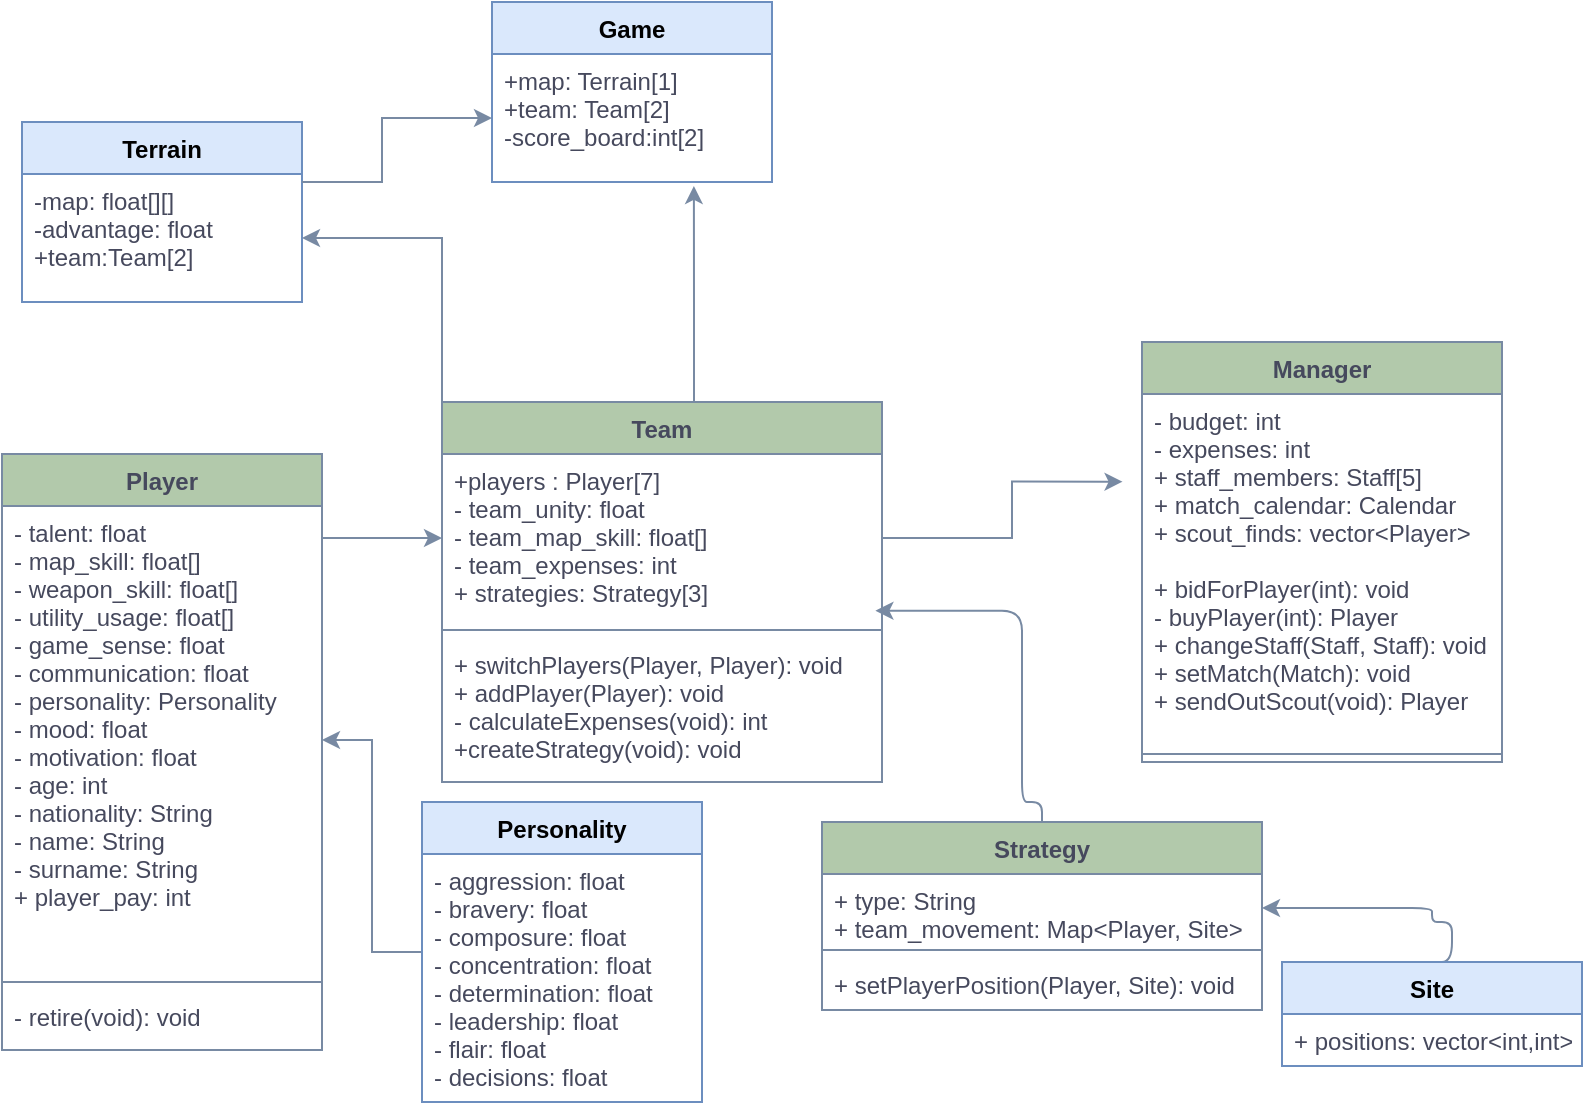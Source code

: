 <mxfile version="14.4.3" type="github">
  <diagram id="JGMPJzbyvDWoWRBRQCqn" name="FPS Menager">
    <mxGraphModel dx="1382" dy="774" grid="1" gridSize="10" guides="1" tooltips="1" connect="1" arrows="1" fold="1" page="1" pageScale="1" pageWidth="850" pageHeight="1100" math="0" shadow="0">
      <root>
        <mxCell id="0" />
        <mxCell id="1" parent="0" />
        <mxCell id="d4QqwgHZMLwHon4m-uyl-1" value="Team" style="swimlane;fontStyle=1;align=center;verticalAlign=top;childLayout=stackLayout;horizontal=1;startSize=26;horizontalStack=0;resizeParent=1;resizeParentMax=0;resizeLast=0;collapsible=1;marginBottom=0;fillColor=#B2C9AB;strokeColor=#788AA3;fontColor=#46495D;" parent="1" vertex="1">
          <mxGeometry x="260" y="290" width="220" height="190" as="geometry" />
        </mxCell>
        <mxCell id="d4QqwgHZMLwHon4m-uyl-2" value="+players : Player[7]&#xa;- team_unity: float&#xa;- team_map_skill: float[]&#xa;- team_expenses: int&#xa;+ strategies: Strategy[3]&#xa;" style="text;strokeColor=none;fillColor=none;align=left;verticalAlign=top;spacingLeft=4;spacingRight=4;overflow=hidden;rotatable=0;points=[[0,0.5],[1,0.5]];portConstraint=eastwest;fontColor=#46495D;" parent="d4QqwgHZMLwHon4m-uyl-1" vertex="1">
          <mxGeometry y="26" width="220" height="84" as="geometry" />
        </mxCell>
        <mxCell id="d4QqwgHZMLwHon4m-uyl-3" value="" style="line;strokeWidth=1;fillColor=none;align=left;verticalAlign=middle;spacingTop=-1;spacingLeft=3;spacingRight=3;rotatable=0;labelPosition=right;points=[];portConstraint=eastwest;strokeColor=#788AA3;fontColor=#46495D;" parent="d4QqwgHZMLwHon4m-uyl-1" vertex="1">
          <mxGeometry y="110" width="220" height="8" as="geometry" />
        </mxCell>
        <mxCell id="d4QqwgHZMLwHon4m-uyl-4" value="+ switchPlayers(Player, Player): void&#xa;+ addPlayer(Player): void&#xa;- calculateExpenses(void): int&#xa;+createStrategy(void): void" style="text;strokeColor=none;fillColor=none;align=left;verticalAlign=top;spacingLeft=4;spacingRight=4;overflow=hidden;rotatable=0;points=[[0,0.5],[1,0.5]];portConstraint=eastwest;fontColor=#46495D;" parent="d4QqwgHZMLwHon4m-uyl-1" vertex="1">
          <mxGeometry y="118" width="220" height="72" as="geometry" />
        </mxCell>
        <mxCell id="d4QqwgHZMLwHon4m-uyl-10" style="edgeStyle=orthogonalEdgeStyle;rounded=0;orthogonalLoop=1;jettySize=auto;html=1;strokeColor=#788AA3;fontColor=#46495D;entryX=0;entryY=0.5;entryDx=0;entryDy=0;" parent="1" source="d4QqwgHZMLwHon4m-uyl-5" target="d4QqwgHZMLwHon4m-uyl-2" edge="1">
          <mxGeometry relative="1" as="geometry">
            <Array as="points">
              <mxPoint x="190" y="358" />
            </Array>
            <mxPoint x="290" y="363" as="targetPoint" />
          </mxGeometry>
        </mxCell>
        <mxCell id="d4QqwgHZMLwHon4m-uyl-5" value="Player" style="swimlane;fontStyle=1;align=center;verticalAlign=top;childLayout=stackLayout;horizontal=1;startSize=26;horizontalStack=0;resizeParent=1;resizeParentMax=0;resizeLast=0;collapsible=1;marginBottom=0;fillColor=#B2C9AB;strokeColor=#788AA3;fontColor=#46495D;" parent="1" vertex="1">
          <mxGeometry x="40" y="316" width="160" height="298" as="geometry" />
        </mxCell>
        <mxCell id="d4QqwgHZMLwHon4m-uyl-6" value="- talent: float&#xa;- map_skill: float[]&#xa;- weapon_skill: float[]&#xa;- utility_usage: float[]&#xa;- game_sense: float&#xa;- communication: float&#xa;- personality: Personality  &#xa;- mood: float&#xa;- motivation: float&#xa;- age: int&#xa;- nationality: String&#xa;- name: String&#xa;- surname: String&#xa;+ player_pay: int" style="text;strokeColor=none;fillColor=none;align=left;verticalAlign=top;spacingLeft=4;spacingRight=4;overflow=hidden;rotatable=0;points=[[0,0.5],[1,0.5]];portConstraint=eastwest;fontColor=#46495D;" parent="d4QqwgHZMLwHon4m-uyl-5" vertex="1">
          <mxGeometry y="26" width="160" height="234" as="geometry" />
        </mxCell>
        <mxCell id="d4QqwgHZMLwHon4m-uyl-7" value="" style="line;strokeWidth=1;fillColor=none;align=left;verticalAlign=middle;spacingTop=-1;spacingLeft=3;spacingRight=3;rotatable=0;labelPosition=right;points=[];portConstraint=eastwest;strokeColor=#788AA3;fontColor=#46495D;" parent="d4QqwgHZMLwHon4m-uyl-5" vertex="1">
          <mxGeometry y="260" width="160" height="8" as="geometry" />
        </mxCell>
        <mxCell id="d4QqwgHZMLwHon4m-uyl-8" value="- retire(void): void" style="text;strokeColor=none;fillColor=none;align=left;verticalAlign=top;spacingLeft=4;spacingRight=4;overflow=hidden;rotatable=0;points=[[0,0.5],[1,0.5]];portConstraint=eastwest;fontColor=#46495D;" parent="d4QqwgHZMLwHon4m-uyl-5" vertex="1">
          <mxGeometry y="268" width="160" height="30" as="geometry" />
        </mxCell>
        <mxCell id="kuDPgty7mX3tu8Ov-66l-5" style="edgeStyle=orthogonalEdgeStyle;rounded=0;orthogonalLoop=1;jettySize=auto;html=1;entryX=1;entryY=0.5;entryDx=0;entryDy=0;strokeColor=#788AA3;fontColor=#46495D;" parent="1" source="kuDPgty7mX3tu8Ov-66l-1" target="d4QqwgHZMLwHon4m-uyl-6" edge="1">
          <mxGeometry relative="1" as="geometry" />
        </mxCell>
        <mxCell id="kuDPgty7mX3tu8Ov-66l-1" value="Personality" style="swimlane;fontStyle=1;childLayout=stackLayout;horizontal=1;startSize=26;fillColor=#dae8fc;horizontalStack=0;resizeParent=1;resizeParentMax=0;resizeLast=0;collapsible=1;marginBottom=0;strokeColor=#6c8ebf;" parent="1" vertex="1">
          <mxGeometry x="250" y="490" width="140" height="150" as="geometry" />
        </mxCell>
        <mxCell id="kuDPgty7mX3tu8Ov-66l-2" value="- aggression: float&#xa;- bravery: float&#xa;- composure: float&#xa;- concentration: float&#xa;- determination: float&#xa;- leadership: float&#xa;- flair: float&#xa;- decisions: float" style="text;strokeColor=none;fillColor=none;align=left;verticalAlign=top;spacingLeft=4;spacingRight=4;overflow=hidden;rotatable=0;points=[[0,0.5],[1,0.5]];portConstraint=eastwest;fontColor=#46495D;" parent="kuDPgty7mX3tu8Ov-66l-1" vertex="1">
          <mxGeometry y="26" width="140" height="124" as="geometry" />
        </mxCell>
        <mxCell id="O9Isf1C4e_mbefrmD2pV-1" value="Manager" style="swimlane;fontStyle=1;align=center;verticalAlign=top;childLayout=stackLayout;horizontal=1;startSize=26;horizontalStack=0;resizeParent=1;resizeParentMax=0;resizeLast=0;collapsible=1;marginBottom=0;fillColor=#B2C9AB;strokeColor=#788AA3;fontColor=#46495D;" parent="1" vertex="1">
          <mxGeometry x="610" y="260" width="180" height="210" as="geometry" />
        </mxCell>
        <mxCell id="O9Isf1C4e_mbefrmD2pV-2" value="- budget: int&#xa;- expenses: int&#xa;+ staff_members: Staff[5]&#xa;+ match_calendar: Calendar&#xa;+ scout_finds: vector&lt;Player&gt;" style="text;strokeColor=none;fillColor=none;align=left;verticalAlign=top;spacingLeft=4;spacingRight=4;overflow=hidden;rotatable=0;points=[[0,0.5],[1,0.5]];portConstraint=eastwest;fontColor=#46495D;" parent="O9Isf1C4e_mbefrmD2pV-1" vertex="1">
          <mxGeometry y="26" width="180" height="84" as="geometry" />
        </mxCell>
        <mxCell id="O9Isf1C4e_mbefrmD2pV-4" value="+ bidForPlayer(int): void&#xa;- buyPlayer(int): Player&#xa;+ changeStaff(Staff, Staff): void&#xa;+ setMatch(Match): void&#xa;+ sendOutScout(void): Player" style="text;strokeColor=none;fillColor=none;align=left;verticalAlign=top;spacingLeft=4;spacingRight=4;overflow=hidden;rotatable=0;points=[[0,0.5],[1,0.5]];portConstraint=eastwest;fontColor=#46495D;" parent="O9Isf1C4e_mbefrmD2pV-1" vertex="1">
          <mxGeometry y="110" width="180" height="92" as="geometry" />
        </mxCell>
        <mxCell id="O9Isf1C4e_mbefrmD2pV-3" value="" style="line;strokeWidth=1;fillColor=none;align=left;verticalAlign=middle;spacingTop=-1;spacingLeft=3;spacingRight=3;rotatable=0;labelPosition=right;points=[];portConstraint=eastwest;strokeColor=#788AA3;fontColor=#46495D;" parent="O9Isf1C4e_mbefrmD2pV-1" vertex="1">
          <mxGeometry y="202" width="180" height="8" as="geometry" />
        </mxCell>
        <mxCell id="O9Isf1C4e_mbefrmD2pV-5" style="edgeStyle=orthogonalEdgeStyle;rounded=0;orthogonalLoop=1;jettySize=auto;html=1;entryX=-0.054;entryY=0.522;entryDx=0;entryDy=0;entryPerimeter=0;strokeColor=#788AA3;fontColor=#46495D;" parent="1" source="d4QqwgHZMLwHon4m-uyl-2" target="O9Isf1C4e_mbefrmD2pV-2" edge="1">
          <mxGeometry relative="1" as="geometry" />
        </mxCell>
        <mxCell id="O9Isf1C4e_mbefrmD2pV-6" value="Strategy" style="swimlane;fontStyle=1;align=center;verticalAlign=top;childLayout=stackLayout;horizontal=1;startSize=26;horizontalStack=0;resizeParent=1;resizeParentMax=0;resizeLast=0;collapsible=1;marginBottom=0;rounded=0;sketch=0;strokeColor=#788AA3;fillColor=#B2C9AB;fontColor=#46495D;" parent="1" vertex="1">
          <mxGeometry x="450" y="500" width="220" height="94" as="geometry" />
        </mxCell>
        <mxCell id="O9Isf1C4e_mbefrmD2pV-7" value="+ type: String&#xa;+ team_movement: Map&lt;Player, Site&gt;" style="text;strokeColor=none;fillColor=none;align=left;verticalAlign=top;spacingLeft=4;spacingRight=4;overflow=hidden;rotatable=0;points=[[0,0.5],[1,0.5]];portConstraint=eastwest;fontColor=#46495D;" parent="O9Isf1C4e_mbefrmD2pV-6" vertex="1">
          <mxGeometry y="26" width="220" height="34" as="geometry" />
        </mxCell>
        <mxCell id="O9Isf1C4e_mbefrmD2pV-8" value="" style="line;strokeWidth=1;fillColor=none;align=left;verticalAlign=middle;spacingTop=-1;spacingLeft=3;spacingRight=3;rotatable=0;labelPosition=right;points=[];portConstraint=eastwest;strokeColor=#788AA3;fontColor=#46495D;" parent="O9Isf1C4e_mbefrmD2pV-6" vertex="1">
          <mxGeometry y="60" width="220" height="8" as="geometry" />
        </mxCell>
        <mxCell id="O9Isf1C4e_mbefrmD2pV-9" value="+ setPlayerPosition(Player, Site): void" style="text;strokeColor=none;fillColor=none;align=left;verticalAlign=top;spacingLeft=4;spacingRight=4;overflow=hidden;rotatable=0;points=[[0,0.5],[1,0.5]];portConstraint=eastwest;fontColor=#46495D;" parent="O9Isf1C4e_mbefrmD2pV-6" vertex="1">
          <mxGeometry y="68" width="220" height="26" as="geometry" />
        </mxCell>
        <mxCell id="O9Isf1C4e_mbefrmD2pV-10" style="edgeStyle=orthogonalEdgeStyle;curved=0;rounded=1;sketch=0;orthogonalLoop=1;jettySize=auto;html=1;entryX=0.985;entryY=0.933;entryDx=0;entryDy=0;entryPerimeter=0;strokeColor=#788AA3;fillColor=#B2C9AB;fontColor=#46495D;exitX=0.5;exitY=0;exitDx=0;exitDy=0;" parent="1" source="O9Isf1C4e_mbefrmD2pV-6" target="d4QqwgHZMLwHon4m-uyl-2" edge="1">
          <mxGeometry relative="1" as="geometry">
            <Array as="points">
              <mxPoint x="560" y="490" />
              <mxPoint x="550" y="490" />
              <mxPoint x="550" y="394" />
            </Array>
          </mxGeometry>
        </mxCell>
        <mxCell id="O9Isf1C4e_mbefrmD2pV-15" style="edgeStyle=orthogonalEdgeStyle;curved=0;rounded=1;sketch=0;orthogonalLoop=1;jettySize=auto;html=1;entryX=1;entryY=0.5;entryDx=0;entryDy=0;strokeColor=#788AA3;fillColor=#B2C9AB;fontColor=#46495D;exitX=0.5;exitY=0;exitDx=0;exitDy=0;" parent="1" source="O9Isf1C4e_mbefrmD2pV-11" target="O9Isf1C4e_mbefrmD2pV-7" edge="1">
          <mxGeometry relative="1" as="geometry">
            <Array as="points">
              <mxPoint x="765" y="570" />
              <mxPoint x="765" y="550" />
              <mxPoint x="755" y="550" />
              <mxPoint x="755" y="543" />
            </Array>
          </mxGeometry>
        </mxCell>
        <mxCell id="O9Isf1C4e_mbefrmD2pV-11" value="Site" style="swimlane;fontStyle=1;childLayout=stackLayout;horizontal=1;startSize=26;fillColor=#dae8fc;horizontalStack=0;resizeParent=1;resizeParentMax=0;resizeLast=0;collapsible=1;marginBottom=0;rounded=0;sketch=0;strokeColor=#6c8ebf;" parent="1" vertex="1">
          <mxGeometry x="680" y="570" width="150" height="52" as="geometry" />
        </mxCell>
        <mxCell id="O9Isf1C4e_mbefrmD2pV-12" value="+ positions: vector&lt;int,int&gt;" style="text;strokeColor=none;fillColor=none;align=left;verticalAlign=top;spacingLeft=4;spacingRight=4;overflow=hidden;rotatable=0;points=[[0,0.5],[1,0.5]];portConstraint=eastwest;fontColor=#46495D;" parent="O9Isf1C4e_mbefrmD2pV-11" vertex="1">
          <mxGeometry y="26" width="150" height="26" as="geometry" />
        </mxCell>
        <mxCell id="79HCMQov36LSx9g6JEWd-2" value="Terrain" style="swimlane;fontStyle=1;childLayout=stackLayout;horizontal=1;startSize=26;fillColor=#dae8fc;horizontalStack=0;resizeParent=1;resizeParentMax=0;resizeLast=0;collapsible=1;marginBottom=0;strokeColor=#6c8ebf;" vertex="1" parent="1">
          <mxGeometry x="50" y="150" width="140" height="90" as="geometry" />
        </mxCell>
        <mxCell id="79HCMQov36LSx9g6JEWd-3" value="-map: float[][]&#xa;-advantage: float&#xa;+team:Team[2]" style="text;strokeColor=none;fillColor=none;align=left;verticalAlign=top;spacingLeft=4;spacingRight=4;overflow=hidden;rotatable=0;points=[[0,0.5],[1,0.5]];portConstraint=eastwest;fontColor=#46495D;" vertex="1" parent="79HCMQov36LSx9g6JEWd-2">
          <mxGeometry y="26" width="140" height="64" as="geometry" />
        </mxCell>
        <mxCell id="79HCMQov36LSx9g6JEWd-7" value="Game" style="swimlane;fontStyle=1;childLayout=stackLayout;horizontal=1;startSize=26;fillColor=#dae8fc;horizontalStack=0;resizeParent=1;resizeParentMax=0;resizeLast=0;collapsible=1;marginBottom=0;strokeColor=#6c8ebf;" vertex="1" parent="1">
          <mxGeometry x="285" y="90" width="140" height="90" as="geometry" />
        </mxCell>
        <mxCell id="79HCMQov36LSx9g6JEWd-8" value="+map: Terrain[1]&#xa;+team: Team[2]&#xa;-score_board:int[2]" style="text;strokeColor=none;fillColor=none;align=left;verticalAlign=top;spacingLeft=4;spacingRight=4;overflow=hidden;rotatable=0;points=[[0,0.5],[1,0.5]];portConstraint=eastwest;fontColor=#46495D;" vertex="1" parent="79HCMQov36LSx9g6JEWd-7">
          <mxGeometry y="26" width="140" height="64" as="geometry" />
        </mxCell>
        <mxCell id="79HCMQov36LSx9g6JEWd-9" style="edgeStyle=orthogonalEdgeStyle;rounded=0;orthogonalLoop=1;jettySize=auto;html=1;strokeColor=#788AA3;fontColor=#46495D;entryX=0.721;entryY=1.031;entryDx=0;entryDy=0;entryPerimeter=0;" edge="1" parent="1" source="d4QqwgHZMLwHon4m-uyl-1" target="79HCMQov36LSx9g6JEWd-8">
          <mxGeometry relative="1" as="geometry">
            <Array as="points">
              <mxPoint x="386" y="240" />
              <mxPoint x="386" y="240" />
            </Array>
            <mxPoint x="270" y="368" as="targetPoint" />
            <mxPoint x="210" y="368" as="sourcePoint" />
          </mxGeometry>
        </mxCell>
        <mxCell id="79HCMQov36LSx9g6JEWd-10" style="edgeStyle=orthogonalEdgeStyle;rounded=0;orthogonalLoop=1;jettySize=auto;html=1;strokeColor=#788AA3;fontColor=#46495D;" edge="1" parent="1" source="d4QqwgHZMLwHon4m-uyl-1" target="79HCMQov36LSx9g6JEWd-3">
          <mxGeometry relative="1" as="geometry">
            <Array as="points">
              <mxPoint x="260" y="208" />
            </Array>
            <mxPoint x="260.0" y="180.004" as="targetPoint" />
            <mxPoint x="260.06" y="288.02" as="sourcePoint" />
          </mxGeometry>
        </mxCell>
        <mxCell id="79HCMQov36LSx9g6JEWd-11" style="edgeStyle=orthogonalEdgeStyle;rounded=0;orthogonalLoop=1;jettySize=auto;html=1;strokeColor=#788AA3;fontColor=#46495D;entryX=0;entryY=0.5;entryDx=0;entryDy=0;" edge="1" parent="1" source="79HCMQov36LSx9g6JEWd-3" target="79HCMQov36LSx9g6JEWd-8">
          <mxGeometry relative="1" as="geometry">
            <Array as="points">
              <mxPoint x="230" y="180" />
              <mxPoint x="230" y="148" />
            </Array>
            <mxPoint x="210" y="280" as="targetPoint" />
            <mxPoint x="270" y="300" as="sourcePoint" />
          </mxGeometry>
        </mxCell>
      </root>
    </mxGraphModel>
  </diagram>
</mxfile>
